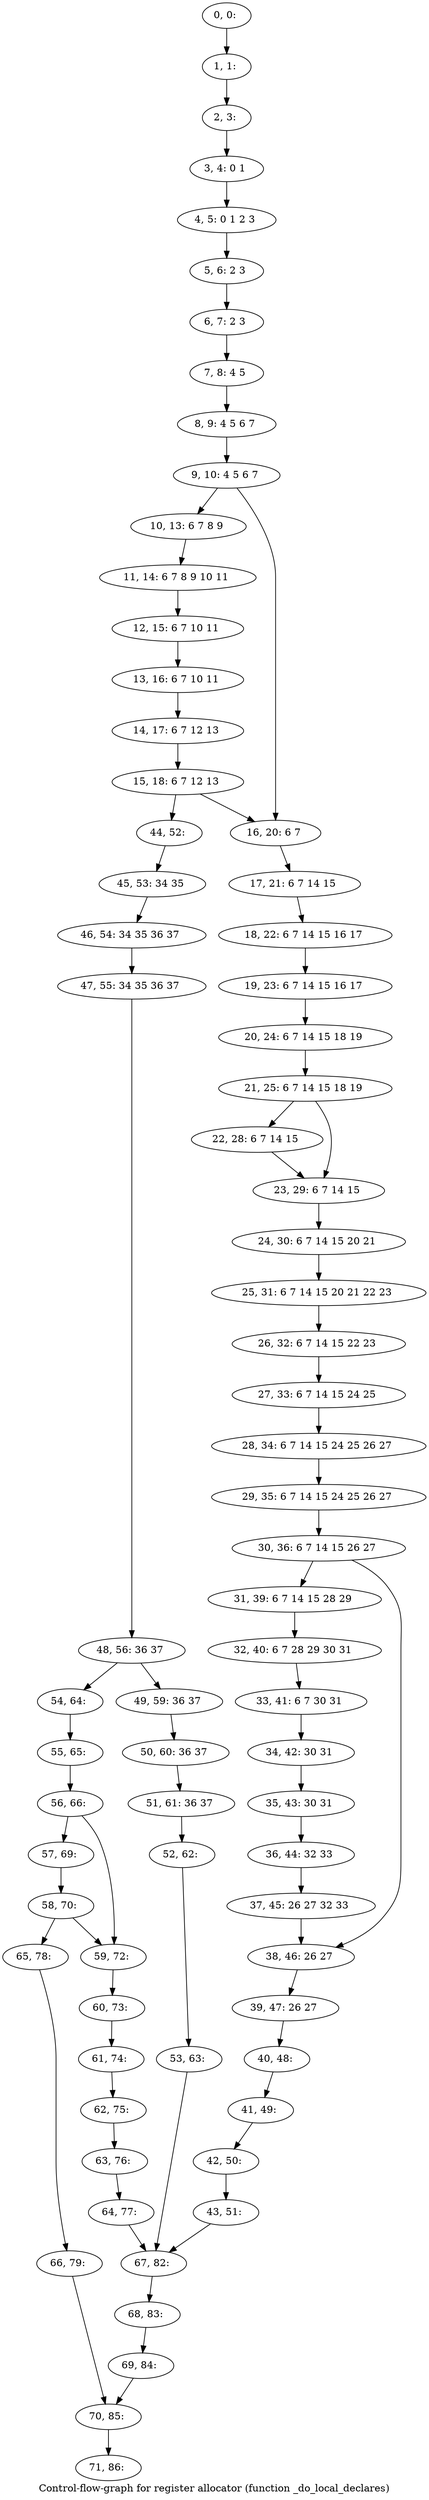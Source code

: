 digraph G {
graph [label="Control-flow-graph for register allocator (function _do_local_declares)"]
0[label="0, 0: "];
1[label="1, 1: "];
2[label="2, 3: "];
3[label="3, 4: 0 1 "];
4[label="4, 5: 0 1 2 3 "];
5[label="5, 6: 2 3 "];
6[label="6, 7: 2 3 "];
7[label="7, 8: 4 5 "];
8[label="8, 9: 4 5 6 7 "];
9[label="9, 10: 4 5 6 7 "];
10[label="10, 13: 6 7 8 9 "];
11[label="11, 14: 6 7 8 9 10 11 "];
12[label="12, 15: 6 7 10 11 "];
13[label="13, 16: 6 7 10 11 "];
14[label="14, 17: 6 7 12 13 "];
15[label="15, 18: 6 7 12 13 "];
16[label="16, 20: 6 7 "];
17[label="17, 21: 6 7 14 15 "];
18[label="18, 22: 6 7 14 15 16 17 "];
19[label="19, 23: 6 7 14 15 16 17 "];
20[label="20, 24: 6 7 14 15 18 19 "];
21[label="21, 25: 6 7 14 15 18 19 "];
22[label="22, 28: 6 7 14 15 "];
23[label="23, 29: 6 7 14 15 "];
24[label="24, 30: 6 7 14 15 20 21 "];
25[label="25, 31: 6 7 14 15 20 21 22 23 "];
26[label="26, 32: 6 7 14 15 22 23 "];
27[label="27, 33: 6 7 14 15 24 25 "];
28[label="28, 34: 6 7 14 15 24 25 26 27 "];
29[label="29, 35: 6 7 14 15 24 25 26 27 "];
30[label="30, 36: 6 7 14 15 26 27 "];
31[label="31, 39: 6 7 14 15 28 29 "];
32[label="32, 40: 6 7 28 29 30 31 "];
33[label="33, 41: 6 7 30 31 "];
34[label="34, 42: 30 31 "];
35[label="35, 43: 30 31 "];
36[label="36, 44: 32 33 "];
37[label="37, 45: 26 27 32 33 "];
38[label="38, 46: 26 27 "];
39[label="39, 47: 26 27 "];
40[label="40, 48: "];
41[label="41, 49: "];
42[label="42, 50: "];
43[label="43, 51: "];
44[label="44, 52: "];
45[label="45, 53: 34 35 "];
46[label="46, 54: 34 35 36 37 "];
47[label="47, 55: 34 35 36 37 "];
48[label="48, 56: 36 37 "];
49[label="49, 59: 36 37 "];
50[label="50, 60: 36 37 "];
51[label="51, 61: 36 37 "];
52[label="52, 62: "];
53[label="53, 63: "];
54[label="54, 64: "];
55[label="55, 65: "];
56[label="56, 66: "];
57[label="57, 69: "];
58[label="58, 70: "];
59[label="59, 72: "];
60[label="60, 73: "];
61[label="61, 74: "];
62[label="62, 75: "];
63[label="63, 76: "];
64[label="64, 77: "];
65[label="65, 78: "];
66[label="66, 79: "];
67[label="67, 82: "];
68[label="68, 83: "];
69[label="69, 84: "];
70[label="70, 85: "];
71[label="71, 86: "];
0->1 ;
1->2 ;
2->3 ;
3->4 ;
4->5 ;
5->6 ;
6->7 ;
7->8 ;
8->9 ;
9->10 ;
9->16 ;
10->11 ;
11->12 ;
12->13 ;
13->14 ;
14->15 ;
15->16 ;
15->44 ;
16->17 ;
17->18 ;
18->19 ;
19->20 ;
20->21 ;
21->22 ;
21->23 ;
22->23 ;
23->24 ;
24->25 ;
25->26 ;
26->27 ;
27->28 ;
28->29 ;
29->30 ;
30->31 ;
30->38 ;
31->32 ;
32->33 ;
33->34 ;
34->35 ;
35->36 ;
36->37 ;
37->38 ;
38->39 ;
39->40 ;
40->41 ;
41->42 ;
42->43 ;
43->67 ;
44->45 ;
45->46 ;
46->47 ;
47->48 ;
48->49 ;
48->54 ;
49->50 ;
50->51 ;
51->52 ;
52->53 ;
53->67 ;
54->55 ;
55->56 ;
56->57 ;
56->59 ;
57->58 ;
58->59 ;
58->65 ;
59->60 ;
60->61 ;
61->62 ;
62->63 ;
63->64 ;
64->67 ;
65->66 ;
66->70 ;
67->68 ;
68->69 ;
69->70 ;
70->71 ;
}
